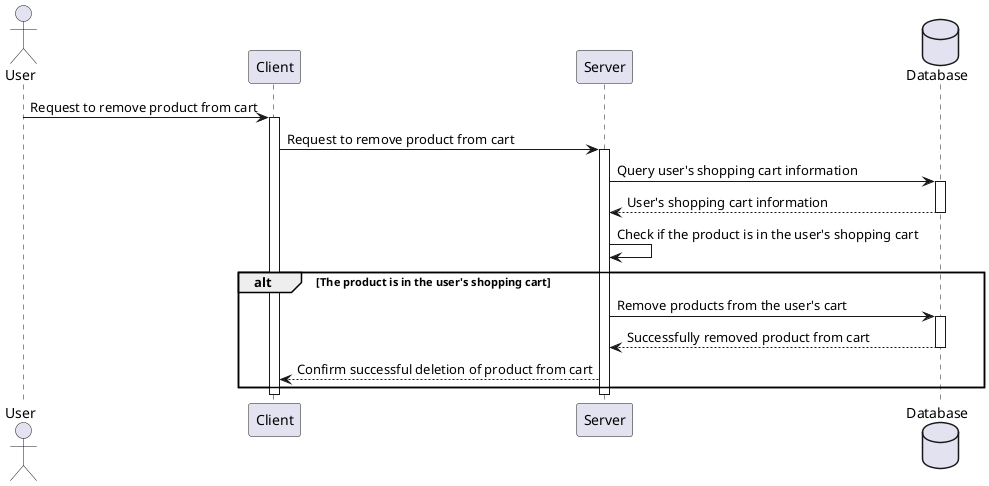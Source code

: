 @startuml
actor User
participant "Client" as Client
participant "Server" as Server
database "Database" as DB

User -> Client: Request to remove product from cart
activate Client

Client -> Server: Request to remove product from cart
activate Server

Server -> DB: Query user's shopping cart information
activate DB
DB --> Server: User's shopping cart information
deactivate DB

Server -> Server: Check if the product is in the user's shopping cart
alt The product is in the user's shopping cart
    Server -> DB: Remove products from the user's cart
    activate DB
    DB --> Server: Successfully removed product from cart
    deactivate DB
    Server --> Client: Confirm successful deletion of product from cart
end

deactivate Server
deactivate Client
@enduml
